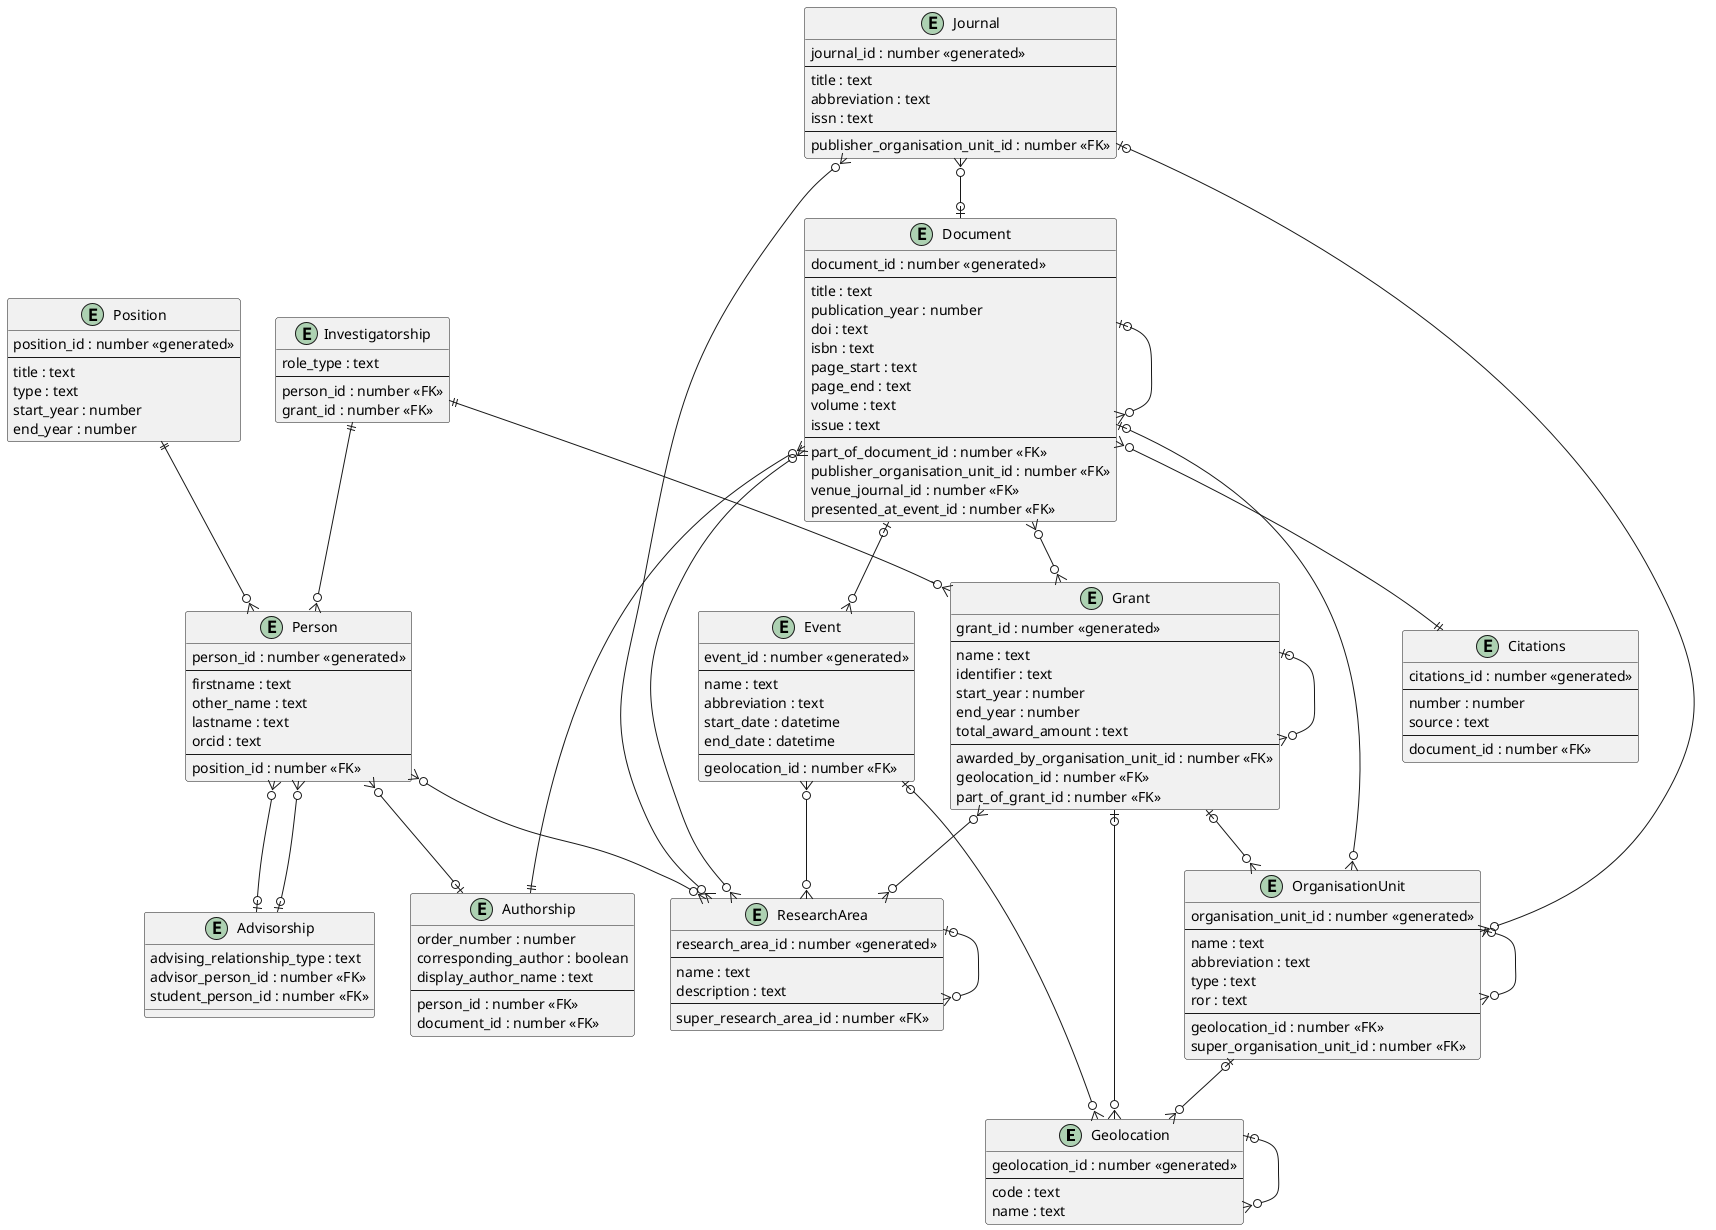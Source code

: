@startuml

entity Geolocation {
    geolocation_id : number <<generated>>
    --
    code : text
    name : text
}

Geolocation |o--o{ Geolocation

entity ResearchArea {
    research_area_id : number <<generated>>
    --
    name : text
    description : text
    --
    super_research_area_id : number <<FK>>
}

ResearchArea |o--o{ ResearchArea

entity Person {
    person_id : number <<generated>>
    --
    firstname : text
    other_name : text
    lastname : text
    orcid : text
    --
    position_id : number <<FK>>
}

entity Advisorship {
    advising_relationship_type : text
    advisor_person_id : number <<FK>>
    student_person_id : number <<FK>>
}

Person }o--o| Advisorship
Person }o--o| Advisorship

Person }o--o{ ResearchArea

entity Position {
    position_id : number <<generated>>
    --
    title : text
    type : text
    start_year : number
    end_year : number
}

Position ||--o{ Person

entity OrganisationUnit {
    organisation_unit_id : number <<generated>>
    --
    name : text
    abbreviation : text
    type : text
    ror : text
    --
    geolocation_id : number <<FK>>
    super_organisation_unit_id : number <<FK>>
}

OrganisationUnit |o--o{ Geolocation
OrganisationUnit |o--o{ OrganisationUnit


entity Document {
    document_id : number <<generated>>
    --
    title : text
    publication_year : number
    doi : text
    isbn : text
    page_start : text
    page_end : text
    volume : text
    issue : text
    --
    part_of_document_id : number <<FK>>
    publisher_organisation_unit_id : number <<FK>>
    venue_journal_id : number <<FK>>
    presented_at_event_id : number <<FK>>
}

entity Citations {
    citations_id : number <<generated>>
    --
    number : number
    source : text
    --
    document_id : number <<FK>>
}

Document }o--o{ ResearchArea
Document }o--|| Citations
Document |o--o{ Document
Document |o--o{ OrganisationUnit

entity Authorship {
    order_number : number
    corresponding_author : boolean
    display_author_name : text
    --
    person_id : number <<FK>>
    document_id : number <<FK>>
}

Person }o--o| Authorship
Document }o--|| Authorship

entity Journal {
    journal_id : number <<generated>>
    --
    title : text
    abbreviation : text
    issn : text
    --
    publisher_organisation_unit_id : number <<FK>>
}

Journal }o--o{ ResearchArea
Journal |o--o{ OrganisationUnit
Journal }o--o| Document

entity Event {
    event_id : number <<generated>>
    --
    name : text
    abbreviation : text
    start_date : datetime
    end_date : datetime
    --
    geolocation_id : number <<FK>>
}

Event }o--o{ ResearchArea
Event |o--o{ Geolocation
Document |o--o{ Event

entity Grant {
    grant_id : number <<generated>>
    --
    name : text
    identifier : text
    start_year : number
    end_year : number
    total_award_amount : text
    --
    awarded_by_organisation_unit_id : number <<FK>>
    geolocation_id : number <<FK>>
    part_of_grant_id : number <<FK>>
}

Grant }o--o{ ResearchArea
Grant |o--o{ OrganisationUnit
Grant |o--o{ Geolocation
Grant |o--o{ Grant

entity Investigatorship {
    role_type : text
    --
    person_id : number <<FK>>
    grant_id : number <<FK>>
}

Investigatorship ||--o{ Person
Investigatorship ||--o{ Grant

Document }o--o{ Grant

@enduml
